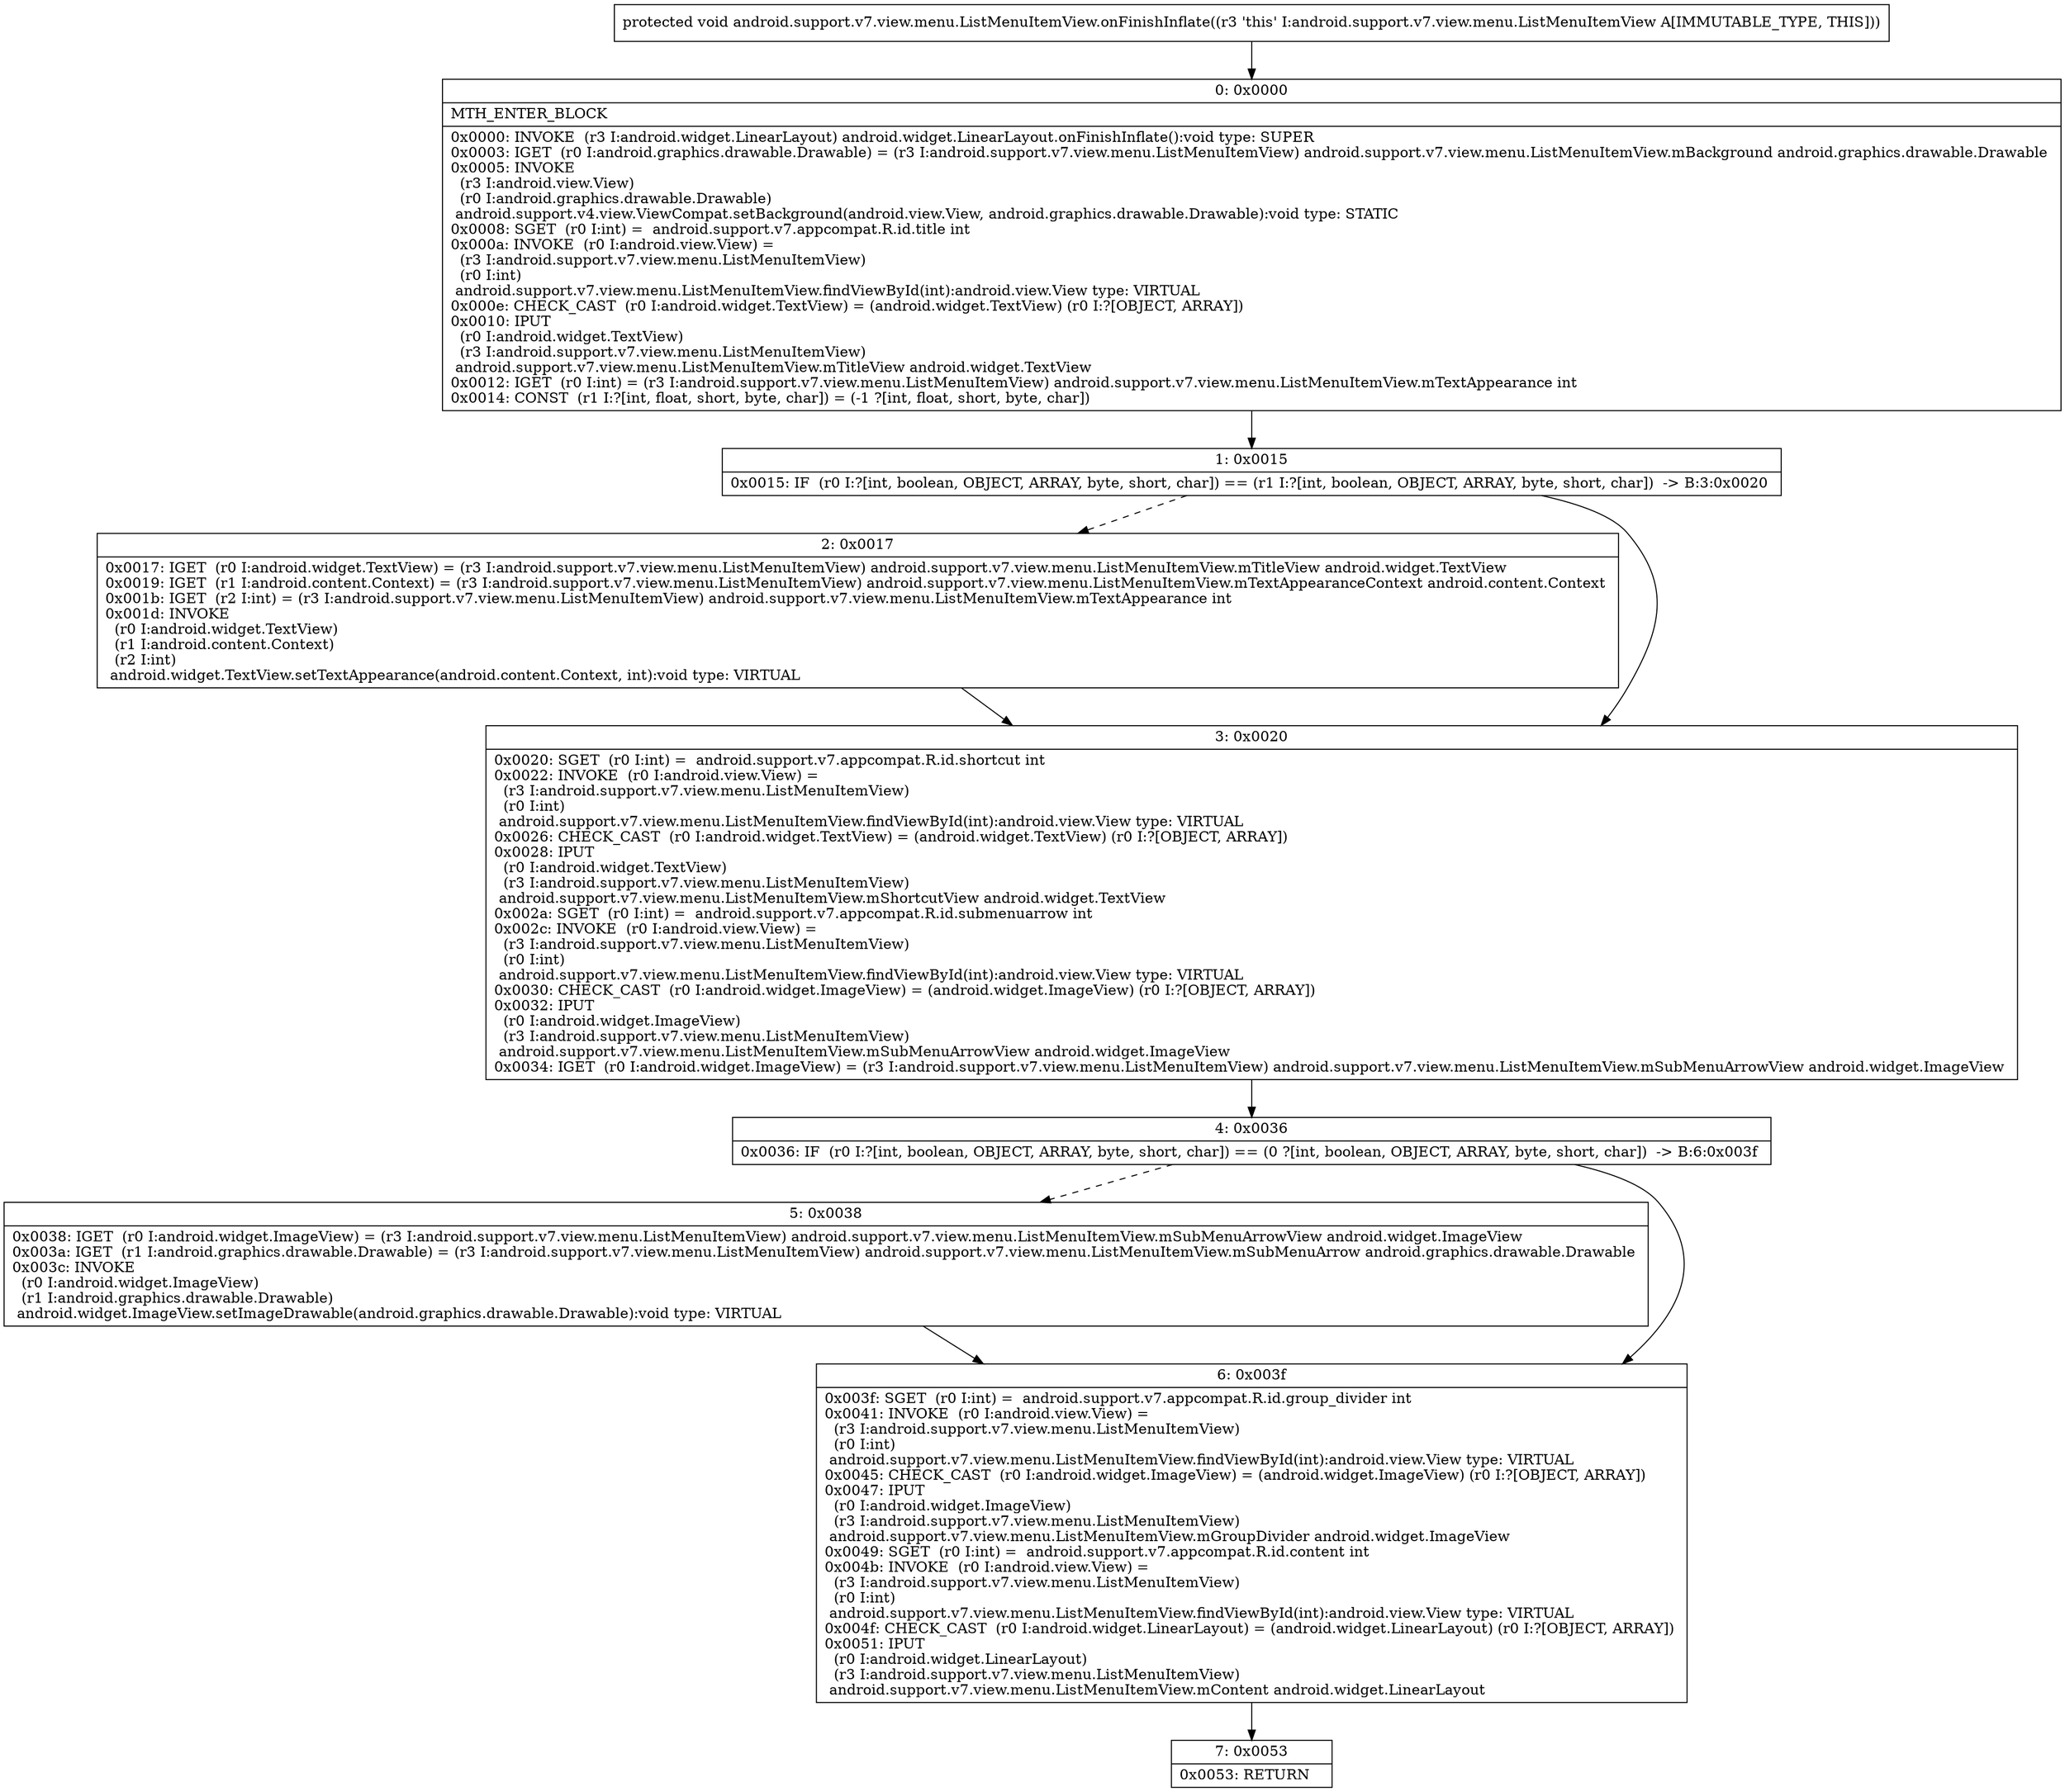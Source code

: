 digraph "CFG forandroid.support.v7.view.menu.ListMenuItemView.onFinishInflate()V" {
Node_0 [shape=record,label="{0\:\ 0x0000|MTH_ENTER_BLOCK\l|0x0000: INVOKE  (r3 I:android.widget.LinearLayout) android.widget.LinearLayout.onFinishInflate():void type: SUPER \l0x0003: IGET  (r0 I:android.graphics.drawable.Drawable) = (r3 I:android.support.v7.view.menu.ListMenuItemView) android.support.v7.view.menu.ListMenuItemView.mBackground android.graphics.drawable.Drawable \l0x0005: INVOKE  \l  (r3 I:android.view.View)\l  (r0 I:android.graphics.drawable.Drawable)\l android.support.v4.view.ViewCompat.setBackground(android.view.View, android.graphics.drawable.Drawable):void type: STATIC \l0x0008: SGET  (r0 I:int) =  android.support.v7.appcompat.R.id.title int \l0x000a: INVOKE  (r0 I:android.view.View) = \l  (r3 I:android.support.v7.view.menu.ListMenuItemView)\l  (r0 I:int)\l android.support.v7.view.menu.ListMenuItemView.findViewById(int):android.view.View type: VIRTUAL \l0x000e: CHECK_CAST  (r0 I:android.widget.TextView) = (android.widget.TextView) (r0 I:?[OBJECT, ARRAY]) \l0x0010: IPUT  \l  (r0 I:android.widget.TextView)\l  (r3 I:android.support.v7.view.menu.ListMenuItemView)\l android.support.v7.view.menu.ListMenuItemView.mTitleView android.widget.TextView \l0x0012: IGET  (r0 I:int) = (r3 I:android.support.v7.view.menu.ListMenuItemView) android.support.v7.view.menu.ListMenuItemView.mTextAppearance int \l0x0014: CONST  (r1 I:?[int, float, short, byte, char]) = (\-1 ?[int, float, short, byte, char]) \l}"];
Node_1 [shape=record,label="{1\:\ 0x0015|0x0015: IF  (r0 I:?[int, boolean, OBJECT, ARRAY, byte, short, char]) == (r1 I:?[int, boolean, OBJECT, ARRAY, byte, short, char])  \-\> B:3:0x0020 \l}"];
Node_2 [shape=record,label="{2\:\ 0x0017|0x0017: IGET  (r0 I:android.widget.TextView) = (r3 I:android.support.v7.view.menu.ListMenuItemView) android.support.v7.view.menu.ListMenuItemView.mTitleView android.widget.TextView \l0x0019: IGET  (r1 I:android.content.Context) = (r3 I:android.support.v7.view.menu.ListMenuItemView) android.support.v7.view.menu.ListMenuItemView.mTextAppearanceContext android.content.Context \l0x001b: IGET  (r2 I:int) = (r3 I:android.support.v7.view.menu.ListMenuItemView) android.support.v7.view.menu.ListMenuItemView.mTextAppearance int \l0x001d: INVOKE  \l  (r0 I:android.widget.TextView)\l  (r1 I:android.content.Context)\l  (r2 I:int)\l android.widget.TextView.setTextAppearance(android.content.Context, int):void type: VIRTUAL \l}"];
Node_3 [shape=record,label="{3\:\ 0x0020|0x0020: SGET  (r0 I:int) =  android.support.v7.appcompat.R.id.shortcut int \l0x0022: INVOKE  (r0 I:android.view.View) = \l  (r3 I:android.support.v7.view.menu.ListMenuItemView)\l  (r0 I:int)\l android.support.v7.view.menu.ListMenuItemView.findViewById(int):android.view.View type: VIRTUAL \l0x0026: CHECK_CAST  (r0 I:android.widget.TextView) = (android.widget.TextView) (r0 I:?[OBJECT, ARRAY]) \l0x0028: IPUT  \l  (r0 I:android.widget.TextView)\l  (r3 I:android.support.v7.view.menu.ListMenuItemView)\l android.support.v7.view.menu.ListMenuItemView.mShortcutView android.widget.TextView \l0x002a: SGET  (r0 I:int) =  android.support.v7.appcompat.R.id.submenuarrow int \l0x002c: INVOKE  (r0 I:android.view.View) = \l  (r3 I:android.support.v7.view.menu.ListMenuItemView)\l  (r0 I:int)\l android.support.v7.view.menu.ListMenuItemView.findViewById(int):android.view.View type: VIRTUAL \l0x0030: CHECK_CAST  (r0 I:android.widget.ImageView) = (android.widget.ImageView) (r0 I:?[OBJECT, ARRAY]) \l0x0032: IPUT  \l  (r0 I:android.widget.ImageView)\l  (r3 I:android.support.v7.view.menu.ListMenuItemView)\l android.support.v7.view.menu.ListMenuItemView.mSubMenuArrowView android.widget.ImageView \l0x0034: IGET  (r0 I:android.widget.ImageView) = (r3 I:android.support.v7.view.menu.ListMenuItemView) android.support.v7.view.menu.ListMenuItemView.mSubMenuArrowView android.widget.ImageView \l}"];
Node_4 [shape=record,label="{4\:\ 0x0036|0x0036: IF  (r0 I:?[int, boolean, OBJECT, ARRAY, byte, short, char]) == (0 ?[int, boolean, OBJECT, ARRAY, byte, short, char])  \-\> B:6:0x003f \l}"];
Node_5 [shape=record,label="{5\:\ 0x0038|0x0038: IGET  (r0 I:android.widget.ImageView) = (r3 I:android.support.v7.view.menu.ListMenuItemView) android.support.v7.view.menu.ListMenuItemView.mSubMenuArrowView android.widget.ImageView \l0x003a: IGET  (r1 I:android.graphics.drawable.Drawable) = (r3 I:android.support.v7.view.menu.ListMenuItemView) android.support.v7.view.menu.ListMenuItemView.mSubMenuArrow android.graphics.drawable.Drawable \l0x003c: INVOKE  \l  (r0 I:android.widget.ImageView)\l  (r1 I:android.graphics.drawable.Drawable)\l android.widget.ImageView.setImageDrawable(android.graphics.drawable.Drawable):void type: VIRTUAL \l}"];
Node_6 [shape=record,label="{6\:\ 0x003f|0x003f: SGET  (r0 I:int) =  android.support.v7.appcompat.R.id.group_divider int \l0x0041: INVOKE  (r0 I:android.view.View) = \l  (r3 I:android.support.v7.view.menu.ListMenuItemView)\l  (r0 I:int)\l android.support.v7.view.menu.ListMenuItemView.findViewById(int):android.view.View type: VIRTUAL \l0x0045: CHECK_CAST  (r0 I:android.widget.ImageView) = (android.widget.ImageView) (r0 I:?[OBJECT, ARRAY]) \l0x0047: IPUT  \l  (r0 I:android.widget.ImageView)\l  (r3 I:android.support.v7.view.menu.ListMenuItemView)\l android.support.v7.view.menu.ListMenuItemView.mGroupDivider android.widget.ImageView \l0x0049: SGET  (r0 I:int) =  android.support.v7.appcompat.R.id.content int \l0x004b: INVOKE  (r0 I:android.view.View) = \l  (r3 I:android.support.v7.view.menu.ListMenuItemView)\l  (r0 I:int)\l android.support.v7.view.menu.ListMenuItemView.findViewById(int):android.view.View type: VIRTUAL \l0x004f: CHECK_CAST  (r0 I:android.widget.LinearLayout) = (android.widget.LinearLayout) (r0 I:?[OBJECT, ARRAY]) \l0x0051: IPUT  \l  (r0 I:android.widget.LinearLayout)\l  (r3 I:android.support.v7.view.menu.ListMenuItemView)\l android.support.v7.view.menu.ListMenuItemView.mContent android.widget.LinearLayout \l}"];
Node_7 [shape=record,label="{7\:\ 0x0053|0x0053: RETURN   \l}"];
MethodNode[shape=record,label="{protected void android.support.v7.view.menu.ListMenuItemView.onFinishInflate((r3 'this' I:android.support.v7.view.menu.ListMenuItemView A[IMMUTABLE_TYPE, THIS])) }"];
MethodNode -> Node_0;
Node_0 -> Node_1;
Node_1 -> Node_2[style=dashed];
Node_1 -> Node_3;
Node_2 -> Node_3;
Node_3 -> Node_4;
Node_4 -> Node_5[style=dashed];
Node_4 -> Node_6;
Node_5 -> Node_6;
Node_6 -> Node_7;
}

